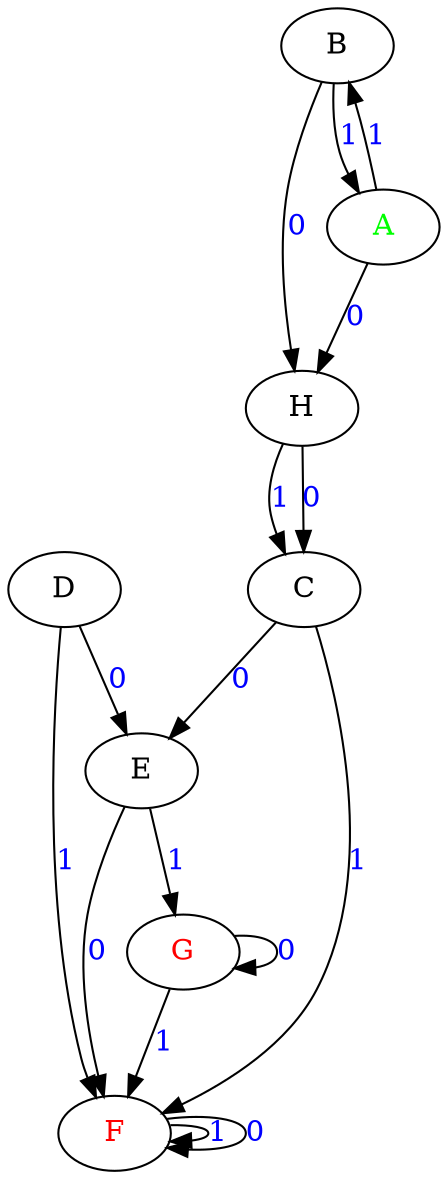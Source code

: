 digraph G {
	"H"->"C"[ label=<<font color="blue">1</font>> ];
	"C"->"F"[ label=<<font color="blue">1</font>> ];
	"E"->"F"[ label=<<font color="blue">0</font>> ];
	"G"->"F"[ label=<<font color="blue">1</font>> ];
	"B"->"A"[ label=<<font color="blue">1</font>> ];
	"H"->"C"[ label=<<font color="blue">0</font>> ];
	"D"->"E"[ label=<<font color="blue">0</font>> ];
	"E"->"G"[ label=<<font color="blue">1</font>> ];
	"F"->"F"[ label=<<font color="blue">1</font>> ];
	"A"->"B"[ label=<<font color="blue">1</font>> ];
	"D"->"F"[ label=<<font color="blue">1</font>> ];
	"C"->"E"[ label=<<font color="blue">0</font>> ];
	"G"->"G"[ label=<<font color="blue">0</font>> ];
	"F"->"F"[ label=<<font color="blue">0</font>> ];
	"B"->"H"[ label=<<font color="blue">0</font>> ];
	"A"->"H"[ label=<<font color="blue">0</font>> ];
	"A" [ label=<<font color="green">A</font>> ];
	"B";
	"C";
	"D";
	"E";
	"F" [ label=<<font color="red">F</font>> ];
	"G" [ label=<<font color="red">G</font>> ];
	"H";

}
